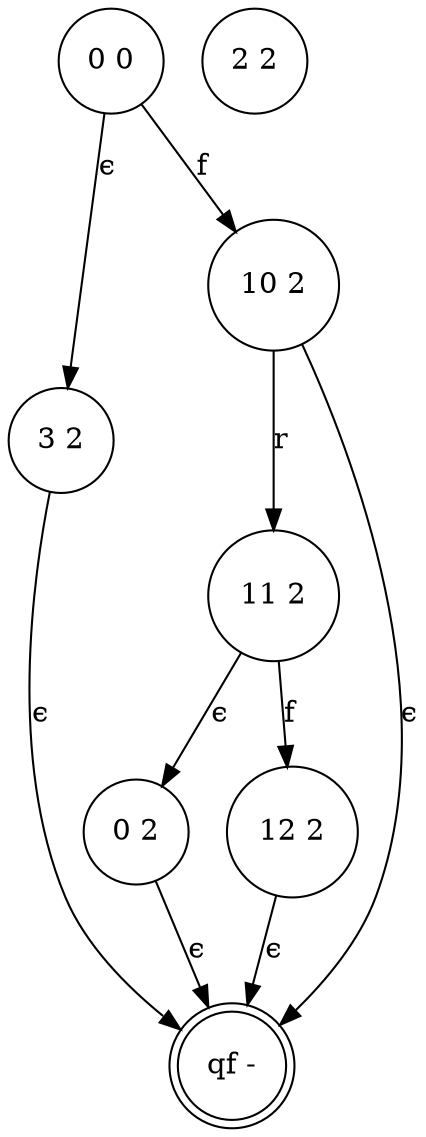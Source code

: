 digraph 3 {
	"3 2" [shape=circle]
	"10 2" [shape=circle]
	"11 2" [shape=circle]
	"0 2" [shape=circle]
	"12 2" [shape=circle]
	"qf -" [shape=doublecircle]
	"0 0" [shape=circle]
	"2 2" [shape=circle]
	"10 2" -> "11 2" [label=r]
	"11 2" -> "0 2" [label="ϵ"]
	"11 2" -> "12 2" [label=f]
	"3 2" -> "qf -" [label="ϵ"]
	"10 2" -> "qf -" [label="ϵ"]
	"0 2" -> "qf -" [label="ϵ"]
	"12 2" -> "qf -" [label="ϵ"]
	"0 0" -> "3 2" [label="ϵ"]
	"0 0" -> "10 2" [label=f]
}
